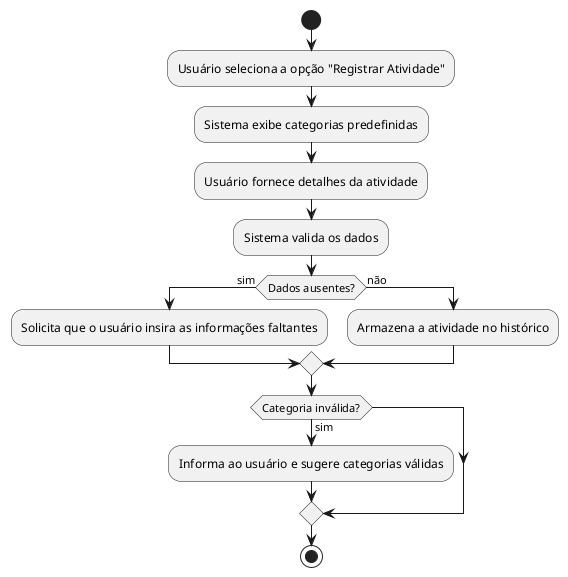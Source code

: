@startuml registrarAtividade
start
:Usuário seleciona a opção "Registrar Atividade";
:Sistema exibe categorias predefinidas;
:Usuário fornece detalhes da atividade;
:Sistema valida os dados;

if (Dados ausentes?) then (sim)
  :Solicita que o usuário insira as informações faltantes;
else (não)
  :Armazena a atividade no histórico;
endif

if (Categoria inválida?) then (sim)
  :Informa ao usuário e sugere categorias válidas;
endif

stop
@enduml
 